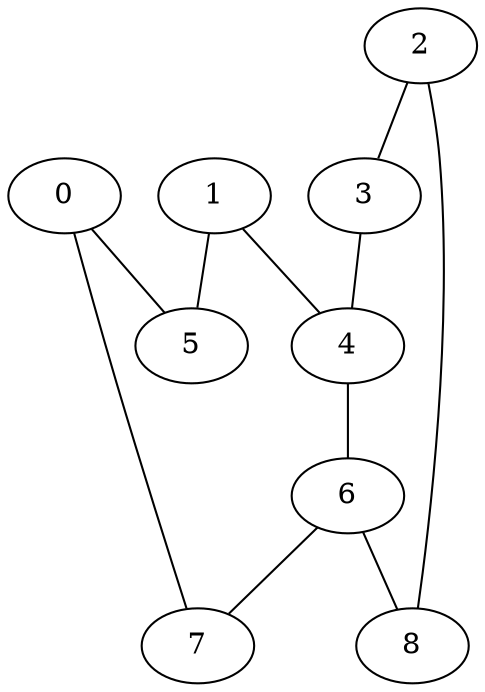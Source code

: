 graph "sampletest150-mod2_image1.bmp" {
	0	 [type=corner,
		x=45,
		y=26];
	5	 [type=corner,
		x=478,
		y=25];
	0 -- 5	 [angle0="-.00",
		frequency=1,
		type0=line];
	7	 [type=corner,
		x=46,
		y=425];
	0 -- 7	 [angle0="1.57",
		frequency=1,
		type0=line];
	1	 [type=corner,
		x=484,
		y=421];
	4	 [type=intersection,
		x=476,
		y=439];
	1 -- 4	 [angle0="-1.15",
		frequency=1,
		type0=line];
	1 -- 5	 [angle0="1.56",
		frequency=1,
		type0=line];
	2	 [type=corner,
		x=45,
		y=494];
	3	 [type=corner,
		x=482,
		y=494];
	2 -- 3	 [angle0=".00",
		frequency=1,
		type0=line];
	8	 [type=corner,
		x=44,
		y=445];
	2 -- 8	 [angle0="1.55",
		frequency=1,
		type0=line];
	3 -- 4	 [angle0="1.46",
		frequency=1,
		type0=line];
	6	 [type=intersection,
		x=59,
		y=434];
	4 -- 6	 [angle0=".01",
		frequency=1,
		type0=line];
	6 -- 7	 [angle0=".61",
		frequency=1,
		type0=line];
	6 -- 8	 [angle0="-.63",
		frequency=1,
		type0=line];
}

